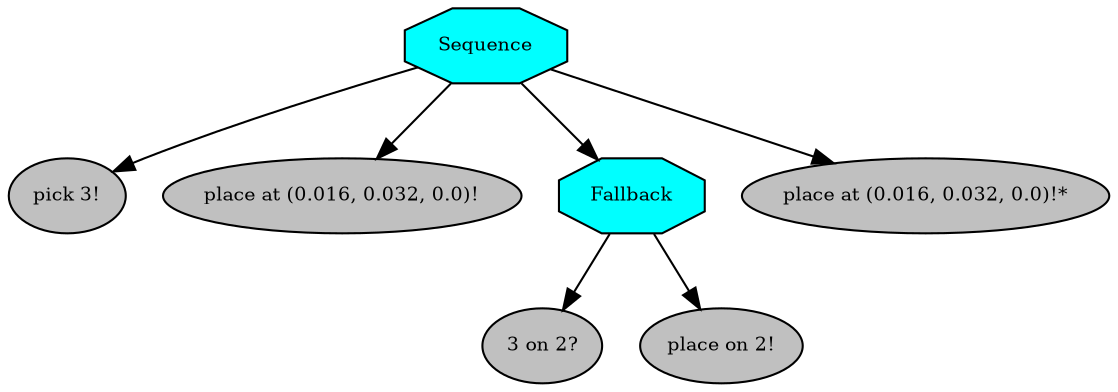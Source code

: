 digraph pastafarianism {
ordering=out;
graph [fontname="times-roman"];
node [fontname="times-roman"];
edge [fontname="times-roman"];
Sequence [fillcolor=cyan, fontcolor=black, fontsize=9, label=Sequence, shape=octagon, style=filled];
"pick 3!" [fillcolor=gray, fontcolor=black, fontsize=9, label="pick 3!", shape=ellipse, style=filled];
Sequence -> "pick 3!";
"place at (0.016, 0.032, 0.0)!" [fillcolor=gray, fontcolor=black, fontsize=9, label="place at (0.016, 0.032, 0.0)!", shape=ellipse, style=filled];
Sequence -> "place at (0.016, 0.032, 0.0)!";
Fallback [fillcolor=cyan, fontcolor=black, fontsize=9, label=Fallback, shape=octagon, style=filled];
Sequence -> Fallback;
"3 on 2?" [fillcolor=gray, fontcolor=black, fontsize=9, label="3 on 2?", shape=ellipse, style=filled];
Fallback -> "3 on 2?";
"place on 2!" [fillcolor=gray, fontcolor=black, fontsize=9, label="place on 2!", shape=ellipse, style=filled];
Fallback -> "place on 2!";
"place at (0.016, 0.032, 0.0)!*" [fillcolor=gray, fontcolor=black, fontsize=9, label="place at (0.016, 0.032, 0.0)!*", shape=ellipse, style=filled];
Sequence -> "place at (0.016, 0.032, 0.0)!*";
}
